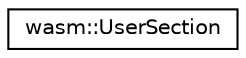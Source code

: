 digraph "Graphical Class Hierarchy"
{
  edge [fontname="Helvetica",fontsize="10",labelfontname="Helvetica",labelfontsize="10"];
  node [fontname="Helvetica",fontsize="10",shape=record];
  rankdir="LR";
  Node0 [label="wasm::UserSection",height=0.2,width=0.4,color="black", fillcolor="white", style="filled",URL="$classwasm_1_1_user_section.html"];
}
